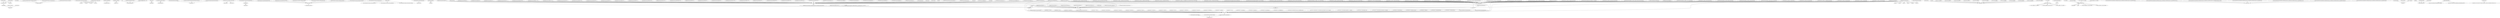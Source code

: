 digraph G {
	"InputThread(1133)"
	"pipe-[30666]"
	"Xorg(1133)"
	"@/tmp/.X11-unix/X0"
	"/dev/dri/card0"
	"/proc/self/stat"
	"gnome-shell(1693)"
	"/dev/input/event7"
	"acpid(903)"
	"/usr/share/icons/Humanity/apps/16/utilities-terminal.svg"
	"/usr/share/icons/DMZ-White/cursors/top_left_corner"
	"/usr/share/icons/DMZ-White/cursors/top_side"
	"/sys/fs/cgroup/memory/memory.limit_in_bytes"
	"C2(4135)"
	"C1(4135)"
	"C2(3687)"
	"C1(3687)"
	"/sys/fs/cgroup/memory/memory.stat"
	"@/tmp/dbus-sF6N35hCx5"
	"dbus-daemon(1532)"
	"@/tmp/dbus-w2WTFrUl"
	"gdbus(3118)"
	"---58"
	"NetworkManager(960)"
	"/var/lib/NetworkManager/secret_key"
	"charon(1278)"
	"pipe-[30665]"
	"/var/run/dbus/system_bus_socket"
	"dbus-daemon(926)"
	"/sys/class/thermal/thermal_zone3/temp"
	"thermald(917)"
	"/sys/class/powercap/intel-rapl/intel-rapl-0/intel-rapl-0-2/energy_uj"
	"/sys/class/powercap/intel-rapl/intel-rapl-0/energy_uj"
	"/home/vinay/.java/.userPrefs/.user.lock.vinay"
	"Timer-0(3687)"
	"Timer-0(4135)"
	"fe80--be2e-48ff-fee5-5f1b-0->---58"
	"/var/run/postgresql/10-main.pg_stat_tmp/global.stat"
	"postgres(1085)"
	"postgres(5962)"
	"postgres(1086)"
	"/var/run/postgresql/10-main.pg_stat_tmp/db_0.tmp"
	"/var/run/postgresql/10-main.pg_stat_tmp/global.tmp"
	"/var/run/postgresql/10-main.pg_stat_tmp/db_13053.tmp"
	"/var/lib/postgresql/10/main/postmaster.pid"
	"postgres(1068)"
	"/proc/self/oom_score_adj"
	"pipe-[31848]"
	"/var/lib/postgresql/10/main/global/pg_filenode.map"
	"/var/lib/postgresql/10/main/global/pg_internal.init"
	"/var/lib/postgresql/10/main/base/13053/PG_VERSION"
	"/var/lib/postgresql/10/main/base/13053/pg_filenode.map"
	"/var/lib/postgresql/10/main/base/13053/pg_internal.init"
	"/var/run/postgresql/10-main.pg_stat_tmp/db_13053.stat"
	"/var/run/postgresql/10-main.pg_stat_tmp/db_0.stat"
	"/dev/input/event4"
	"gnome-terminal-(3842)"
	"/dev/ptmx"
	"/dev/pts/2"
	"bash(4886)"
	"sh(5964)"
	"tar(5970)"
	"xz(5971)"
	"/proc/interrupts"
	"irqbalance(922)"
	"/proc/stat"
	"/proc/irq/17/smp_affinity"
	"/proc/irq/16/smp_affinity"
	"/proc/irq/129/smp_affinity"
	"/proc/irq/22/smp_affinity"
	"/proc/irq/20/smp_affinity"
	"/proc/irq/130/smp_affinity"
	"/proc/irq/0/smp_affinity"
	"/proc/irq/1/smp_affinity"
	"/proc/irq/8/smp_affinity"
	"/proc/irq/9/smp_affinity"
	"/proc/irq/14/smp_affinity"
	"/proc/irq/109/smp_affinity"
	"/lib/x86_64-linux-gnu/libc.so.6"
	"python3(5963)"
	"curl(5965)"
	"sh(5969)"
	"sh(5972)"
	"python(5973)"
	"sh(5974)"
	"rm(5975)"
	"sh(5976)"
	"rm(5977)"
	"/lib/x86_64-linux-gnu/libpthread.so.0"
	"/lib/x86_64-linux-gnu/libdl.so.2"
	"/lib/x86_64-linux-gnu/libutil.so.1"
	"/lib/x86_64-linux-gnu/libexpat.so.1"
	"/lib/x86_64-linux-gnu/libz.so.1"
	"/lib/x86_64-linux-gnu/libm.so.6"
	"/usr/lib/python3.6/encodings/__pycache__/__init__.cpython-36.pyc"
	"/usr/lib/python3.6/__pycache__/codecs.cpython-36.pyc"
	"/usr/lib/python3.6/encodings/__pycache__/aliases.cpython-36.pyc"
	"/usr/lib/python3.6/encodings/__pycache__/utf_8.cpython-36.pyc"
	"/usr/lib/python3.6/encodings/__pycache__/latin_1.cpython-36.pyc"
	"/usr/lib/python3.6/__pycache__/io.cpython-36.pyc"
	"/usr/lib/python3.6/__pycache__/abc.cpython-36.pyc"
	"/usr/lib/python3.6/__pycache__/_weakrefset.cpython-36.pyc"
	"/usr/lib/python3.6/__pycache__/site.cpython-36.pyc"
	"/usr/lib/python3.6/__pycache__/os.cpython-36.pyc"
	"/usr/lib/python3.6/__pycache__/stat.cpython-36.pyc"
	"/usr/lib/python3.6/__pycache__/posixpath.cpython-36.pyc"
	"/usr/lib/python3.6/__pycache__/genericpath.cpython-36.pyc"
	"/usr/lib/python3.6/__pycache__/_collections_abc.cpython-36.pyc"
	"/usr/lib/python3.6/__pycache__/_sitebuiltins.cpython-36.pyc"
	"/usr/lib/python3.6/__pycache__/sysconfig.cpython-36.pyc"
	"/usr/lib/python3.6/__pycache__/_sysconfigdata_m_linux_x86_64-linux-gnu.cpython-36.pyc"
	"/usr/lib/python3.6/__pycache__/_bootlocale.cpython-36.pyc"
	"/usr/local/lib/python3.6/dist-packages/distutils-precedence.pth"
	"/usr/local/lib/python3.6/dist-packages/matplotlib-3.3.4-py3.6-nspkg.pth"
	"/usr/lib/python3.6/__pycache__/types.cpython-36.pyc"
	"/usr/lib/python3.6/__pycache__/functools.cpython-36.pyc"
	"/usr/lib/python3.6/collections/__pycache__/__init__.cpython-36.pyc"
	"/usr/lib/python3.6/__pycache__/operator.cpython-36.pyc"
	"/usr/lib/python3.6/__pycache__/keyword.cpython-36.pyc"
	"/usr/lib/python3.6/__pycache__/heapq.cpython-36.pyc"
	"/usr/lib/python3.6/__pycache__/reprlib.cpython-36.pyc"
	"/usr/lib/python3.6/__pycache__/weakref.cpython-36.pyc"
	"/usr/lib/python3.6/collections/__pycache__/abc.cpython-36.pyc"
	"/usr/lib/python3.6/importlib/__pycache__/__init__.cpython-36.pyc"
	"/usr/lib/python3.6/__pycache__/warnings.cpython-36.pyc"
	"/usr/lib/python3.6/importlib/__pycache__/util.cpython-36.pyc"
	"/usr/lib/python3.6/importlib/__pycache__/abc.cpython-36.pyc"
	"/usr/lib/python3.6/importlib/__pycache__/machinery.cpython-36.pyc"
	"/usr/lib/python3.6/__pycache__/contextlib.cpython-36.pyc"
	"/usr/lib/python3/dist-packages/zope.interface-4.3.2-nspkg.pth"
	"/usr/lib/python3.6/__pycache__/sitecustomize.cpython-36.pyc"
	"/usr/lib/python3/dist-packages/__pycache__/apport_python_hook.cpython-36.pyc"
	"/home/vinay/Desktop/SS/test/layer4.py"
	"/usr/lib/x86_64-linux-gnu/libcurl.so.4"
	"/usr/lib/x86_64-linux-gnu/libnghttp2.so.14"
	"/usr/lib/x86_64-linux-gnu/libidn2.so.0"
	"/usr/lib/x86_64-linux-gnu/librtmp.so.1"
	"/usr/lib/x86_64-linux-gnu/libpsl.so.5"
	"/usr/lib/x86_64-linux-gnu/libssl.so.1.1"
	"/usr/lib/x86_64-linux-gnu/libcrypto.so.1.1"
	"/usr/lib/x86_64-linux-gnu/libgssapi_krb5.so.2"
	"/usr/lib/x86_64-linux-gnu/libldap_r-2.4.so.2"
	"/usr/lib/x86_64-linux-gnu/liblber-2.4.so.2"
	"/usr/lib/x86_64-linux-gnu/libunistring.so.2"
	"/usr/lib/x86_64-linux-gnu/libgnutls.so.30"
	"/usr/lib/x86_64-linux-gnu/libhogweed.so.4"
	"/usr/lib/x86_64-linux-gnu/libnettle.so.6"
	"/usr/lib/x86_64-linux-gnu/libgmp.so.10"
	"/usr/lib/x86_64-linux-gnu/libkrb5.so.3"
	"/usr/lib/x86_64-linux-gnu/libk5crypto.so.3"
	"/lib/x86_64-linux-gnu/libcom_err.so.2"
	"/usr/lib/x86_64-linux-gnu/libkrb5support.so.0"
	"/lib/x86_64-linux-gnu/libresolv.so.2"
	"/usr/lib/x86_64-linux-gnu/libsasl2.so.2"
	"/usr/lib/x86_64-linux-gnu/libgssapi.so.3"
	"/usr/lib/x86_64-linux-gnu/libp11-kit.so.0"
	"/usr/lib/x86_64-linux-gnu/libtasn1.so.6"
	"/lib/x86_64-linux-gnu/libkeyutils.so.1"
	"/usr/lib/x86_64-linux-gnu/libheimntlm.so.0"
	"/usr/lib/x86_64-linux-gnu/libkrb5.so.26"
	"/usr/lib/x86_64-linux-gnu/libasn1.so.8"
	"/usr/lib/x86_64-linux-gnu/libhcrypto.so.4"
	"/usr/lib/x86_64-linux-gnu/libroken.so.18"
	"/usr/lib/x86_64-linux-gnu/libffi.so.6"
	"/usr/lib/x86_64-linux-gnu/libwind.so.0"
	"/usr/lib/x86_64-linux-gnu/libheimbase.so.1"
	"/usr/lib/x86_64-linux-gnu/libhx509.so.5"
	"/usr/lib/x86_64-linux-gnu/libsqlite3.so.0"
	"/lib/x86_64-linux-gnu/libcrypt.so.1"
	"/usr/lib/ssl/openssl.cnf"
	"2600-8800-1b18-c700-d400-b737-9e90-205d-59756->2607-f8b0-4007-809--200e-443"
	"2600-8800-1b18-c700-d400-b737-9e90-205d-48218->2607-f8b0-4007-817--2001-443"
	"/home/vinay/Desktop/SS/test/inner.tar.xz"
	"/etc/nsswitch.conf"
	"/etc/host.conf"
	"/etc/resolv.conf"
	"/lib/x86_64-linux-gnu/libnss_files.so.2"
	"/etc/hosts"
	"/lib/x86_64-linux-gnu/libnss_mdns4_minimal.so.2"
	"/lib/x86_64-linux-gnu/libnss_dns.so.2"
	"127.0.0.53-53"
	"systemd-resolve(775)"
	"127.0.0.1-60886->127.0.0.53-53"
	"192.168.0.55-56385->68.105.28.11-53"
	"127.0.0.1-55992->127.0.0.53-53"
	"/etc/gai.conf"
	"/usr/share/applications/gedit.desktop"
	"nautilus(3771)"
	"/usr/share/applications/thunderbird.desktop"
	"/etc/ssl/certs/ca-certificates.crt"
	"/etc/localtime"
	"/lib/x86_64-linux-gnu/libacl.so.1"
	"/lib/x86_64-linux-gnu/libselinux.so.1"
	"/lib/x86_64-linux-gnu/libattr.so.1"
	"/lib/x86_64-linux-gnu/libpcre.so.3"
	"/proc/filesystems"
	"/usr/share/locale/locale.alias"
	"tar(5971)"
	"/lib/x86_64-linux-gnu/liblzma.so.5"
	"/lib/x86_64-linux-gnu/libnss_compat.so.2"
	"/lib/x86_64-linux-gnu/libnss_nis.so.2"
	"/lib/x86_64-linux-gnu/libnsl.so.1"
	"/home/vinay/Desktop/SS/test/inner/final.py"
	"/home/vinay/Desktop/SS/test/inner/layer2.py"
	"/home/vinay/Desktop/SS/test/inner/layer3.py"
	"/home/vinay/Desktop/SS/test/inner/layer1.py"
	"0.0.0.0-5353"
	"avahi-daemon(897)"
	"pipe-[28060]"
	"---5353"
	"192.168.0.160-5353->192.168.0.55-5353"
	"224.0.0.251-5353->192.168.0.55-5353"
	"/usr/lib/python2.7/site.pyc"
	"/usr/lib/python2.7/os.pyc"
	"/usr/lib/python2.7/posixpath.pyc"
	"/usr/lib/python2.7/stat.pyc"
	"/usr/lib/python2.7/genericpath.pyc"
	"/usr/lib/python2.7/warnings.pyc"
	"/usr/lib/python2.7/linecache.pyc"
	"/usr/lib/python2.7/types.pyc"
	"/usr/lib/python2.7/UserDict.pyc"
	"/usr/lib/python2.7/_abcoll.pyc"
	"/usr/lib/python2.7/abc.pyc"
	"/usr/lib/python2.7/_weakrefset.pyc"
	"/usr/lib/python2.7/copy_reg.pyc"
	"/usr/lib/python2.7/traceback.pyc"
	"/usr/lib/python2.7/sysconfig.pyc"
	"/usr/lib/python2.7/re.pyc"
	"/usr/lib/python2.7/sre_compile.pyc"
	"/usr/lib/python2.7/sre_parse.pyc"
	"/usr/lib/python2.7/sre_constants.pyc"
	"/usr/lib/python2.7/_sysconfigdata.pyc"
	"/usr/lib/python2.7/plat-x86_64-linux-gnu/_sysconfigdata_nd.pyc"
	"/home/vinay/.local/lib/python2.7/site-packages/zope.interface-5.4.0-py2.7-nspkg.pth"
	"/usr/lib/python2.7/dist-packages/matplotlib-2.1.1-nspkg.pth"
	"/usr/lib/python2.7/dist-packages/wx.pth"
	"/usr/lib/python2.7/dist-packages/zope.interface-4.3.2-nspkg.pth"
	"/usr/lib/python2.7/sitecustomize.pyc"
	"/usr/lib/python2.7/encodings/__init__.pyc"
	"/usr/lib/python2.7/codecs.pyc"
	"/usr/lib/python2.7/encodings/aliases.pyc"
	"/usr/lib/python2.7/encodings/utf_8.pyc"
	"/home/vinay/Desktop/SS/test/finalOutput"
	"/home/vinay/Desktop/SS/test/inner"
	"/sys/devices/LNXSYSTM-00/LNXSYBUS-00/PNP0A08-00/device-19/PNP0C09-01/PNP0C0A-03/power_supply/BAT0/present"
	"upowerd(2788)"
	"/sys/devices/LNXSYSTM-00/LNXSYBUS-00/PNP0A08-00/device-19/PNP0C09-01/PNP0C0A-03/power_supply/BAT0/energy_now"
	"/sys/devices/LNXSYSTM-00/LNXSYBUS-00/PNP0A08-00/device-19/PNP0C09-01/PNP0C0A-03/power_supply/BAT0/voltage_min_design"
	"/sys/devices/LNXSYSTM-00/LNXSYBUS-00/PNP0A08-00/device-19/PNP0C09-01/PNP0C0A-03/power_supply/BAT0/status"
	"/sys/devices/LNXSYSTM-00/LNXSYBUS-00/PNP0A08-00/device-19/PNP0C09-01/PNP0C0A-03/power_supply/BAT0/power_now"
	"/sys/devices/LNXSYSTM-00/LNXSYBUS-00/PNP0A08-00/device-19/PNP0C09-01/PNP0C0A-03/power_supply/BAT0/voltage_now"
	"/sys/devices/LNXSYSTM-00/LNXSYBUS-00/PNP0A08-00/device-19/PNP0C09-01/PNP0C0A-03/power_supply/BAT0/capacity"
	"/run/systemd/notify"
	"systemd(1)"
	"/proc/914/cgroup"
	"/etc/fstab"
	"gsd-housekeepin(3242)"
	"/proc/self/mountinfo"
	"/run/mount/utab"
	"---5353->ff02--fb-5353"
	"127.0.0.1-5353->0.0.0.0-5353"
	"gvfsd-metadata(3408)"
	"/home/vinay/.local/share/gvfs-metadata/home.9B96W1"
	"/home/vinay/.local/share/gvfs-metadata/home-b9332b5f.log.PKX7W1"
	"/proc/775/cgroup"
	"192.168.0.55-5353->0.0.0.0-5353"
	"chronyd(1016)"
	"2600-8800-1b18-c700-d400-b737-9e90-205d-58098->2603-c020-0-8369-fec0-b7f-603-2601-123"
	"InputThread(1133)" -> "pipe-[30666]"
	"pipe-[30666]" -> "Xorg(1133)"
	"@/tmp/.X11-unix/X0" -> "Xorg(1133)"
	"/dev/dri/card0" -> "Xorg(1133)"
	"/proc/self/stat" -> "gnome-shell(1693)"
	"/dev/input/event7" -> "acpid(903)"
	"/dev/input/event7" -> "InputThread(1133)"
	"/usr/share/icons/Humanity/apps/16/utilities-terminal.svg" -> "gnome-shell(1693)"
	"/usr/share/icons/DMZ-White/cursors/top_left_corner" -> "gnome-shell(1693)"
	"/usr/share/icons/DMZ-White/cursors/top_side" -> "gnome-shell(1693)"
	"/sys/fs/cgroup/memory/memory.limit_in_bytes" -> "C2(4135)"
	"/sys/fs/cgroup/memory/memory.limit_in_bytes" -> "C1(4135)"
	"/sys/fs/cgroup/memory/memory.limit_in_bytes" -> "C2(3687)"
	"/sys/fs/cgroup/memory/memory.limit_in_bytes" -> "C1(3687)"
	"/sys/fs/cgroup/memory/memory.stat" -> "C2(4135)"
	"/sys/fs/cgroup/memory/memory.stat" -> "C1(4135)"
	"/sys/fs/cgroup/memory/memory.stat" -> "C2(3687)"
	"/sys/fs/cgroup/memory/memory.stat" -> "C1(3687)"
	"@/tmp/dbus-sF6N35hCx5" -> "dbus-daemon(1532)"
	"@/tmp/dbus-w2WTFrUl" -> "gdbus(3118)"
	"gdbus(3118)" -> "@/tmp/dbus-w2WTFrUl"
	"---58" -> "NetworkManager(960)"
	"/var/lib/NetworkManager/secret_key" -> "NetworkManager(960)"
	"charon(1278)" -> "pipe-[30665]"
	"pipe-[30665]" -> "charon(1278)"
	"/var/run/dbus/system_bus_socket" -> "dbus-daemon(926)"
	"dbus-daemon(926)" -> "/var/run/dbus/system_bus_socket"
	"/sys/class/thermal/thermal_zone3/temp" -> "thermald(917)"
	"/sys/class/powercap/intel-rapl/intel-rapl-0/intel-rapl-0-2/energy_uj" -> "thermald(917)"
	"/sys/class/powercap/intel-rapl/intel-rapl-0/energy_uj" -> "thermald(917)"
	"/home/vinay/.java/.userPrefs/.user.lock.vinay" -> "Timer-0(3687)"
	"/home/vinay/.java/.userPrefs/.user.lock.vinay" -> "Timer-0(4135)"
	"fe80--be2e-48ff-fee5-5f1b-0->---58" -> "NetworkManager(960)"
	"/var/run/postgresql/10-main.pg_stat_tmp/global.stat" -> "postgres(1085)"
	"/var/run/postgresql/10-main.pg_stat_tmp/global.stat" -> "postgres(5962)"
	"postgres(1086)" -> "/var/run/postgresql/10-main.pg_stat_tmp/db_0.tmp"
	"postgres(1086)" -> "/var/run/postgresql/10-main.pg_stat_tmp/global.tmp"
	"postgres(1086)" -> "/var/run/postgresql/10-main.pg_stat_tmp/db_13053.tmp"
	"/var/lib/postgresql/10/main/postmaster.pid" -> "postgres(1068)"
	"postgres(5962)" -> "/proc/self/oom_score_adj"
	"postgres(1085)" -> "pipe-[31848]"
	"pipe-[31848]" -> "postgres(1085)"
	"/var/lib/postgresql/10/main/global/pg_filenode.map" -> "postgres(5962)"
	"/var/lib/postgresql/10/main/global/pg_internal.init" -> "postgres(5962)"
	"/var/lib/postgresql/10/main/base/13053/PG_VERSION" -> "postgres(5962)"
	"/var/lib/postgresql/10/main/base/13053/pg_filenode.map" -> "postgres(5962)"
	"/var/lib/postgresql/10/main/base/13053/pg_internal.init" -> "postgres(5962)"
	"/var/run/postgresql/10-main.pg_stat_tmp/db_13053.stat" -> "postgres(5962)"
	"/var/run/postgresql/10-main.pg_stat_tmp/db_0.stat" -> "postgres(5962)"
	"/dev/input/event4" -> "acpid(903)"
	"/dev/input/event4" -> "InputThread(1133)"
	"gnome-terminal-(3842)" -> "/dev/ptmx"
	"/dev/pts/2" -> "bash(4886)"
	"/dev/pts/2" -> "sh(5964)"
	"/dev/pts/2" -> "tar(5970)"
	"/dev/pts/2" -> "xz(5971)"
	"bash(4886)" -> "/dev/pts/2"
	"/dev/ptmx" -> "gnome-terminal-(3842)"
	"/proc/interrupts" -> "irqbalance(922)"
	"/proc/stat" -> "irqbalance(922)"
	"/proc/irq/17/smp_affinity" -> "irqbalance(922)"
	"/proc/irq/16/smp_affinity" -> "irqbalance(922)"
	"/proc/irq/129/smp_affinity" -> "irqbalance(922)"
	"/proc/irq/22/smp_affinity" -> "irqbalance(922)"
	"/proc/irq/20/smp_affinity" -> "irqbalance(922)"
	"/proc/irq/130/smp_affinity" -> "irqbalance(922)"
	"/proc/irq/0/smp_affinity" -> "irqbalance(922)"
	"/proc/irq/1/smp_affinity" -> "irqbalance(922)"
	"/proc/irq/8/smp_affinity" -> "irqbalance(922)"
	"/proc/irq/9/smp_affinity" -> "irqbalance(922)"
	"/proc/irq/14/smp_affinity" -> "irqbalance(922)"
	"/proc/irq/109/smp_affinity" -> "irqbalance(922)"
	"/lib/x86_64-linux-gnu/libc.so.6" -> "python3(5963)"
	"/lib/x86_64-linux-gnu/libc.so.6" -> "sh(5964)"
	"/lib/x86_64-linux-gnu/libc.so.6" -> "curl(5965)"
	"/lib/x86_64-linux-gnu/libc.so.6" -> "sh(5969)"
	"/lib/x86_64-linux-gnu/libc.so.6" -> "tar(5970)"
	"/lib/x86_64-linux-gnu/libc.so.6" -> "xz(5971)"
	"/lib/x86_64-linux-gnu/libc.so.6" -> "sh(5972)"
	"/lib/x86_64-linux-gnu/libc.so.6" -> "python(5973)"
	"/lib/x86_64-linux-gnu/libc.so.6" -> "sh(5974)"
	"/lib/x86_64-linux-gnu/libc.so.6" -> "rm(5975)"
	"/lib/x86_64-linux-gnu/libc.so.6" -> "sh(5976)"
	"/lib/x86_64-linux-gnu/libc.so.6" -> "rm(5977)"
	"/lib/x86_64-linux-gnu/libpthread.so.0" -> "python3(5963)"
	"/lib/x86_64-linux-gnu/libpthread.so.0" -> "curl(5965)"
	"/lib/x86_64-linux-gnu/libpthread.so.0" -> "tar(5970)"
	"/lib/x86_64-linux-gnu/libpthread.so.0" -> "xz(5971)"
	"/lib/x86_64-linux-gnu/libpthread.so.0" -> "python(5973)"
	"/lib/x86_64-linux-gnu/libdl.so.2" -> "python3(5963)"
	"/lib/x86_64-linux-gnu/libdl.so.2" -> "curl(5965)"
	"/lib/x86_64-linux-gnu/libdl.so.2" -> "tar(5970)"
	"/lib/x86_64-linux-gnu/libdl.so.2" -> "xz(5971)"
	"/lib/x86_64-linux-gnu/libdl.so.2" -> "python(5973)"
	"/lib/x86_64-linux-gnu/libutil.so.1" -> "python3(5963)"
	"/lib/x86_64-linux-gnu/libutil.so.1" -> "python(5973)"
	"/lib/x86_64-linux-gnu/libexpat.so.1" -> "python3(5963)"
	"/lib/x86_64-linux-gnu/libz.so.1" -> "python3(5963)"
	"/lib/x86_64-linux-gnu/libz.so.1" -> "curl(5965)"
	"/lib/x86_64-linux-gnu/libz.so.1" -> "python(5973)"
	"/lib/x86_64-linux-gnu/libm.so.6" -> "python3(5963)"
	"/lib/x86_64-linux-gnu/libm.so.6" -> "curl(5965)"
	"/lib/x86_64-linux-gnu/libm.so.6" -> "python(5973)"
	"/usr/lib/python3.6/encodings/__pycache__/__init__.cpython-36.pyc" -> "python3(5963)"
	"/usr/lib/python3.6/__pycache__/codecs.cpython-36.pyc" -> "python3(5963)"
	"/usr/lib/python3.6/encodings/__pycache__/aliases.cpython-36.pyc" -> "python3(5963)"
	"/usr/lib/python3.6/encodings/__pycache__/utf_8.cpython-36.pyc" -> "python3(5963)"
	"/usr/lib/python3.6/encodings/__pycache__/latin_1.cpython-36.pyc" -> "python3(5963)"
	"/usr/lib/python3.6/__pycache__/io.cpython-36.pyc" -> "python3(5963)"
	"/usr/lib/python3.6/__pycache__/abc.cpython-36.pyc" -> "python3(5963)"
	"/usr/lib/python3.6/__pycache__/_weakrefset.cpython-36.pyc" -> "python3(5963)"
	"/usr/lib/python3.6/__pycache__/site.cpython-36.pyc" -> "python3(5963)"
	"/usr/lib/python3.6/__pycache__/os.cpython-36.pyc" -> "python3(5963)"
	"/usr/lib/python3.6/__pycache__/stat.cpython-36.pyc" -> "python3(5963)"
	"/usr/lib/python3.6/__pycache__/posixpath.cpython-36.pyc" -> "python3(5963)"
	"/usr/lib/python3.6/__pycache__/genericpath.cpython-36.pyc" -> "python3(5963)"
	"/usr/lib/python3.6/__pycache__/_collections_abc.cpython-36.pyc" -> "python3(5963)"
	"/usr/lib/python3.6/__pycache__/_sitebuiltins.cpython-36.pyc" -> "python3(5963)"
	"/usr/lib/python3.6/__pycache__/sysconfig.cpython-36.pyc" -> "python3(5963)"
	"/usr/lib/python3.6/__pycache__/_sysconfigdata_m_linux_x86_64-linux-gnu.cpython-36.pyc" -> "python3(5963)"
	"/usr/lib/python3.6/__pycache__/_bootlocale.cpython-36.pyc" -> "python3(5963)"
	"/usr/local/lib/python3.6/dist-packages/distutils-precedence.pth" -> "python3(5963)"
	"/usr/local/lib/python3.6/dist-packages/matplotlib-3.3.4-py3.6-nspkg.pth" -> "python3(5963)"
	"/usr/lib/python3.6/__pycache__/types.cpython-36.pyc" -> "python3(5963)"
	"/usr/lib/python3.6/__pycache__/functools.cpython-36.pyc" -> "python3(5963)"
	"/usr/lib/python3.6/collections/__pycache__/__init__.cpython-36.pyc" -> "python3(5963)"
	"/usr/lib/python3.6/__pycache__/operator.cpython-36.pyc" -> "python3(5963)"
	"/usr/lib/python3.6/__pycache__/keyword.cpython-36.pyc" -> "python3(5963)"
	"/usr/lib/python3.6/__pycache__/heapq.cpython-36.pyc" -> "python3(5963)"
	"/usr/lib/python3.6/__pycache__/reprlib.cpython-36.pyc" -> "python3(5963)"
	"/usr/lib/python3.6/__pycache__/weakref.cpython-36.pyc" -> "python3(5963)"
	"/usr/lib/python3.6/collections/__pycache__/abc.cpython-36.pyc" -> "python3(5963)"
	"/usr/lib/python3.6/importlib/__pycache__/__init__.cpython-36.pyc" -> "python3(5963)"
	"/usr/lib/python3.6/__pycache__/warnings.cpython-36.pyc" -> "python3(5963)"
	"/usr/lib/python3.6/importlib/__pycache__/util.cpython-36.pyc" -> "python3(5963)"
	"/usr/lib/python3.6/importlib/__pycache__/abc.cpython-36.pyc" -> "python3(5963)"
	"/usr/lib/python3.6/importlib/__pycache__/machinery.cpython-36.pyc" -> "python3(5963)"
	"/usr/lib/python3.6/__pycache__/contextlib.cpython-36.pyc" -> "python3(5963)"
	"/usr/lib/python3/dist-packages/zope.interface-4.3.2-nspkg.pth" -> "python3(5963)"
	"/usr/lib/python3.6/__pycache__/sitecustomize.cpython-36.pyc" -> "python3(5963)"
	"/usr/lib/python3/dist-packages/__pycache__/apport_python_hook.cpython-36.pyc" -> "python3(5963)"
	"/home/vinay/Desktop/SS/test/layer4.py" -> "python3(5963)"
	"/usr/lib/x86_64-linux-gnu/libcurl.so.4" -> "curl(5965)"
	"/usr/lib/x86_64-linux-gnu/libnghttp2.so.14" -> "curl(5965)"
	"/usr/lib/x86_64-linux-gnu/libidn2.so.0" -> "curl(5965)"
	"/usr/lib/x86_64-linux-gnu/librtmp.so.1" -> "curl(5965)"
	"/usr/lib/x86_64-linux-gnu/libpsl.so.5" -> "curl(5965)"
	"/usr/lib/x86_64-linux-gnu/libssl.so.1.1" -> "curl(5965)"
	"/usr/lib/x86_64-linux-gnu/libcrypto.so.1.1" -> "curl(5965)"
	"/usr/lib/x86_64-linux-gnu/libgssapi_krb5.so.2" -> "curl(5965)"
	"/usr/lib/x86_64-linux-gnu/libldap_r-2.4.so.2" -> "curl(5965)"
	"/usr/lib/x86_64-linux-gnu/liblber-2.4.so.2" -> "curl(5965)"
	"/usr/lib/x86_64-linux-gnu/libunistring.so.2" -> "curl(5965)"
	"/usr/lib/x86_64-linux-gnu/libgnutls.so.30" -> "curl(5965)"
	"/usr/lib/x86_64-linux-gnu/libhogweed.so.4" -> "curl(5965)"
	"/usr/lib/x86_64-linux-gnu/libnettle.so.6" -> "curl(5965)"
	"/usr/lib/x86_64-linux-gnu/libgmp.so.10" -> "curl(5965)"
	"/usr/lib/x86_64-linux-gnu/libkrb5.so.3" -> "curl(5965)"
	"/usr/lib/x86_64-linux-gnu/libk5crypto.so.3" -> "curl(5965)"
	"/lib/x86_64-linux-gnu/libcom_err.so.2" -> "curl(5965)"
	"/usr/lib/x86_64-linux-gnu/libkrb5support.so.0" -> "curl(5965)"
	"/lib/x86_64-linux-gnu/libresolv.so.2" -> "curl(5965)"
	"/usr/lib/x86_64-linux-gnu/libsasl2.so.2" -> "curl(5965)"
	"/usr/lib/x86_64-linux-gnu/libgssapi.so.3" -> "curl(5965)"
	"/usr/lib/x86_64-linux-gnu/libp11-kit.so.0" -> "curl(5965)"
	"/usr/lib/x86_64-linux-gnu/libtasn1.so.6" -> "curl(5965)"
	"/lib/x86_64-linux-gnu/libkeyutils.so.1" -> "curl(5965)"
	"/usr/lib/x86_64-linux-gnu/libheimntlm.so.0" -> "curl(5965)"
	"/usr/lib/x86_64-linux-gnu/libkrb5.so.26" -> "curl(5965)"
	"/usr/lib/x86_64-linux-gnu/libasn1.so.8" -> "curl(5965)"
	"/usr/lib/x86_64-linux-gnu/libhcrypto.so.4" -> "curl(5965)"
	"/usr/lib/x86_64-linux-gnu/libroken.so.18" -> "curl(5965)"
	"/usr/lib/x86_64-linux-gnu/libffi.so.6" -> "curl(5965)"
	"/usr/lib/x86_64-linux-gnu/libwind.so.0" -> "curl(5965)"
	"/usr/lib/x86_64-linux-gnu/libheimbase.so.1" -> "curl(5965)"
	"/usr/lib/x86_64-linux-gnu/libhx509.so.5" -> "curl(5965)"
	"/usr/lib/x86_64-linux-gnu/libsqlite3.so.0" -> "curl(5965)"
	"/lib/x86_64-linux-gnu/libcrypt.so.1" -> "curl(5965)"
	"/usr/lib/ssl/openssl.cnf" -> "curl(5965)"
	"curl(5965)" -> "/dev/pts/2"
	"curl(5965)" -> "2600-8800-1b18-c700-d400-b737-9e90-205d-59756->2607-f8b0-4007-809--200e-443"
	"curl(5965)" -> "2600-8800-1b18-c700-d400-b737-9e90-205d-48218->2607-f8b0-4007-817--2001-443"
	"curl(5965)" -> "/home/vinay/Desktop/SS/test/inner.tar.xz"
	"/etc/nsswitch.conf" -> "curl(5965)"
	"/etc/nsswitch.conf" -> "tar(5970)"
	"/etc/host.conf" -> "curl(5965)"
	"/etc/resolv.conf" -> "curl(5965)"
	"/lib/x86_64-linux-gnu/libnss_files.so.2" -> "curl(5965)"
	"/lib/x86_64-linux-gnu/libnss_files.so.2" -> "tar(5970)"
	"/etc/hosts" -> "curl(5965)"
	"/lib/x86_64-linux-gnu/libnss_mdns4_minimal.so.2" -> "curl(5965)"
	"/lib/x86_64-linux-gnu/libnss_dns.so.2" -> "curl(5965)"
	"127.0.0.53-53" -> "systemd-resolve(775)"
	"systemd-resolve(775)" -> "127.0.0.1-60886->127.0.0.53-53"
	"systemd-resolve(775)" -> "192.168.0.55-56385->68.105.28.11-53"
	"systemd-resolve(775)" -> "127.0.0.1-55992->127.0.0.53-53"
	"127.0.0.1-60886->127.0.0.53-53" -> "systemd-resolve(775)"
	"/etc/gai.conf" -> "curl(5965)"
	"/usr/share/applications/gedit.desktop" -> "nautilus(3771)"
	"/usr/share/applications/thunderbird.desktop" -> "nautilus(3771)"
	"/etc/ssl/certs/ca-certificates.crt" -> "curl(5965)"
	"2600-8800-1b18-c700-d400-b737-9e90-205d-59756->2607-f8b0-4007-809--200e-443" -> "curl(5965)"
	"/etc/localtime" -> "curl(5965)"
	"127.0.0.1-55992->127.0.0.53-53" -> "systemd-resolve(775)"
	"192.168.0.55-56385->68.105.28.11-53" -> "systemd-resolve(775)"
	"2600-8800-1b18-c700-d400-b737-9e90-205d-48218->2607-f8b0-4007-817--2001-443" -> "curl(5965)"
	"python3(5963)" -> "/dev/pts/2"
	"/lib/x86_64-linux-gnu/libacl.so.1" -> "tar(5970)"
	"/lib/x86_64-linux-gnu/libselinux.so.1" -> "tar(5970)"
	"/lib/x86_64-linux-gnu/libattr.so.1" -> "tar(5970)"
	"/lib/x86_64-linux-gnu/libpcre.so.3" -> "tar(5970)"
	"/proc/filesystems" -> "tar(5970)"
	"/home/vinay/Desktop/SS/test/inner.tar.xz" -> "tar(5970)"
	"/home/vinay/Desktop/SS/test/inner.tar.xz" -> "xz(5971)"
	"/usr/share/locale/locale.alias" -> "tar(5971)"
	"/lib/x86_64-linux-gnu/liblzma.so.5" -> "xz(5971)"
	"/lib/x86_64-linux-gnu/libnss_compat.so.2" -> "tar(5970)"
	"/lib/x86_64-linux-gnu/libnss_nis.so.2" -> "tar(5970)"
	"/lib/x86_64-linux-gnu/libnsl.so.1" -> "tar(5970)"
	"tar(5970)" -> "/home/vinay/Desktop/SS/test/inner/final.py"
	"tar(5970)" -> "/home/vinay/Desktop/SS/test/inner/layer2.py"
	"tar(5970)" -> "/home/vinay/Desktop/SS/test/inner/layer3.py"
	"tar(5970)" -> "/home/vinay/Desktop/SS/test/inner/layer1.py"
	"0.0.0.0-5353" -> "avahi-daemon(897)"
	"avahi-daemon(897)" -> "pipe-[28060]"
	"avahi-daemon(897)" -> "---5353"
	"avahi-daemon(897)" -> "192.168.0.160-5353->192.168.0.55-5353"
	"avahi-daemon(897)" -> "224.0.0.251-5353->192.168.0.55-5353"
	"pipe-[28060]" -> "avahi-daemon(897)"
	"/usr/lib/python2.7/site.pyc" -> "python(5973)"
	"/usr/lib/python2.7/os.pyc" -> "python(5973)"
	"/usr/lib/python2.7/posixpath.pyc" -> "python(5973)"
	"/usr/lib/python2.7/stat.pyc" -> "python(5973)"
	"/usr/lib/python2.7/genericpath.pyc" -> "python(5973)"
	"/usr/lib/python2.7/warnings.pyc" -> "python(5973)"
	"/usr/lib/python2.7/linecache.pyc" -> "python(5973)"
	"/usr/lib/python2.7/types.pyc" -> "python(5973)"
	"/usr/lib/python2.7/UserDict.pyc" -> "python(5973)"
	"/usr/lib/python2.7/_abcoll.pyc" -> "python(5973)"
	"/usr/lib/python2.7/abc.pyc" -> "python(5973)"
	"/usr/lib/python2.7/_weakrefset.pyc" -> "python(5973)"
	"/usr/lib/python2.7/copy_reg.pyc" -> "python(5973)"
	"/usr/lib/python2.7/traceback.pyc" -> "python(5973)"
	"/usr/lib/python2.7/sysconfig.pyc" -> "python(5973)"
	"/usr/lib/python2.7/re.pyc" -> "python(5973)"
	"/usr/lib/python2.7/sre_compile.pyc" -> "python(5973)"
	"/usr/lib/python2.7/sre_parse.pyc" -> "python(5973)"
	"/usr/lib/python2.7/sre_constants.pyc" -> "python(5973)"
	"/usr/lib/python2.7/_sysconfigdata.pyc" -> "python(5973)"
	"/usr/lib/python2.7/plat-x86_64-linux-gnu/_sysconfigdata_nd.pyc" -> "python(5973)"
	"/home/vinay/.local/lib/python2.7/site-packages/zope.interface-5.4.0-py2.7-nspkg.pth" -> "python(5973)"
	"/usr/lib/python2.7/dist-packages/matplotlib-2.1.1-nspkg.pth" -> "python(5973)"
	"/usr/lib/python2.7/dist-packages/wx.pth" -> "python(5973)"
	"/usr/lib/python2.7/dist-packages/zope.interface-4.3.2-nspkg.pth" -> "python(5973)"
	"/usr/lib/python2.7/sitecustomize.pyc" -> "python(5973)"
	"/usr/lib/python2.7/encodings/__init__.pyc" -> "python(5973)"
	"/usr/lib/python2.7/codecs.pyc" -> "python(5973)"
	"/usr/lib/python2.7/encodings/aliases.pyc" -> "python(5973)"
	"/usr/lib/python2.7/encodings/utf_8.pyc" -> "python(5973)"
	"/home/vinay/Desktop/SS/test/inner/final.py" -> "python(5973)"
	"python(5973)" -> "/dev/pts/2"
	"python(5973)" -> "/home/vinay/Desktop/SS/test/finalOutput"
	"/home/vinay/Desktop/SS/test/inner" -> "rm(5975)"
	"/home/vinay/Desktop/SS/test/finalOutput" -> "nautilus(3771)"
	"/sys/devices/LNXSYSTM-00/LNXSYBUS-00/PNP0A08-00/device-19/PNP0C09-01/PNP0C0A-03/power_supply/BAT0/present" -> "upowerd(2788)"
	"/sys/devices/LNXSYSTM-00/LNXSYBUS-00/PNP0A08-00/device-19/PNP0C09-01/PNP0C0A-03/power_supply/BAT0/energy_now" -> "upowerd(2788)"
	"/sys/devices/LNXSYSTM-00/LNXSYBUS-00/PNP0A08-00/device-19/PNP0C09-01/PNP0C0A-03/power_supply/BAT0/voltage_min_design" -> "upowerd(2788)"
	"/sys/devices/LNXSYSTM-00/LNXSYBUS-00/PNP0A08-00/device-19/PNP0C09-01/PNP0C0A-03/power_supply/BAT0/status" -> "upowerd(2788)"
	"/sys/devices/LNXSYSTM-00/LNXSYBUS-00/PNP0A08-00/device-19/PNP0C09-01/PNP0C0A-03/power_supply/BAT0/power_now" -> "upowerd(2788)"
	"/sys/devices/LNXSYSTM-00/LNXSYBUS-00/PNP0A08-00/device-19/PNP0C09-01/PNP0C0A-03/power_supply/BAT0/voltage_now" -> "upowerd(2788)"
	"/sys/devices/LNXSYSTM-00/LNXSYBUS-00/PNP0A08-00/device-19/PNP0C09-01/PNP0C0A-03/power_supply/BAT0/capacity" -> "upowerd(2788)"
	"/run/systemd/notify" -> "systemd(1)"
	"/proc/914/cgroup" -> "systemd(1)"
	"/etc/fstab" -> "gsd-housekeepin(3242)"
	"/proc/self/mountinfo" -> "gsd-housekeepin(3242)"
	"/run/mount/utab" -> "gsd-housekeepin(3242)"
	"---5353->ff02--fb-5353" -> "avahi-daemon(897)"
	"224.0.0.251-5353->192.168.0.55-5353" -> "avahi-daemon(897)"
	"127.0.0.1-5353->0.0.0.0-5353" -> "avahi-daemon(897)"
	"gvfsd-metadata(3408)" -> "/home/vinay/.local/share/gvfs-metadata/home.9B96W1"
	"gvfsd-metadata(3408)" -> "/home/vinay/.local/share/gvfs-metadata/home-b9332b5f.log.PKX7W1"
	"/proc/775/cgroup" -> "systemd(1)"
	"192.168.0.55-5353->0.0.0.0-5353" -> "avahi-daemon(897)"
	"chronyd(1016)" -> "2600-8800-1b18-c700-d400-b737-9e90-205d-58098->2603-c020-0-8369-fec0-b7f-603-2601-123"
}
